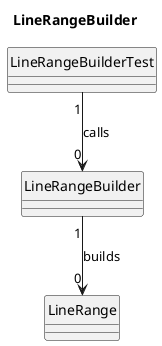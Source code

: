@startuml

title LineRangeBuilder

hide circle



class LineRangeBuilder{}

class LineRangeBuilderTest{}

class LineRange{}

LineRangeBuilderTest "1" -->  "0" LineRangeBuilder : calls
LineRangeBuilder "1" --> "0"  LineRange : builds

@enduml